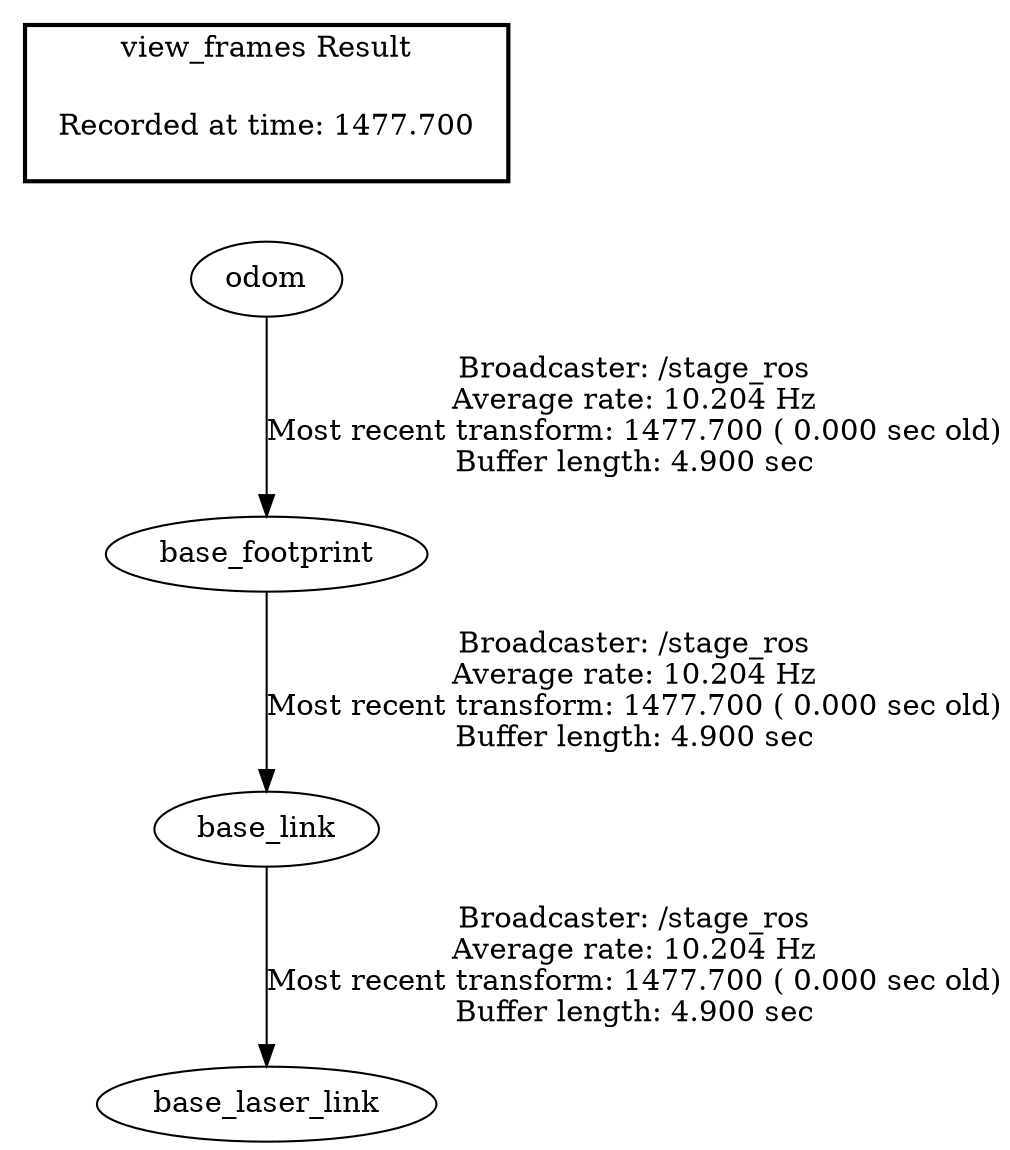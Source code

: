 digraph G {
"base_link" -> "base_laser_link"[label="Broadcaster: /stage_ros\nAverage rate: 10.204 Hz\nMost recent transform: 1477.700 ( 0.000 sec old)\nBuffer length: 4.900 sec\n"];
"base_footprint" -> "base_link"[label="Broadcaster: /stage_ros\nAverage rate: 10.204 Hz\nMost recent transform: 1477.700 ( 0.000 sec old)\nBuffer length: 4.900 sec\n"];
"odom" -> "base_footprint"[label="Broadcaster: /stage_ros\nAverage rate: 10.204 Hz\nMost recent transform: 1477.700 ( 0.000 sec old)\nBuffer length: 4.900 sec\n"];
edge [style=invis];
 subgraph cluster_legend { style=bold; color=black; label ="view_frames Result";
"Recorded at time: 1477.700"[ shape=plaintext ] ;
 }->"odom";
}